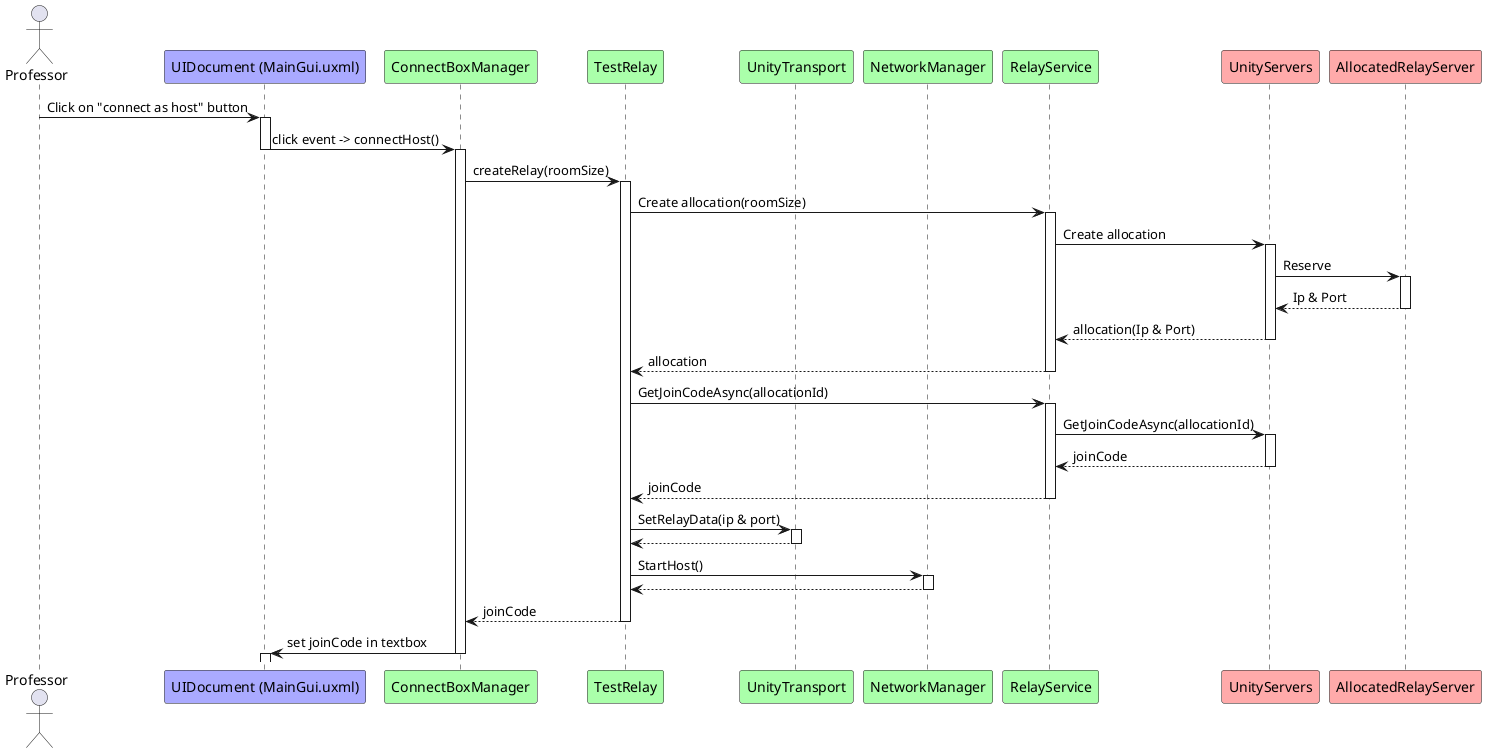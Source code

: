 @startuml
actor Professor
participant UIDocument as "UIDocument (MainGui.uxml)" #AAAAFF
participant ConnectBoxManager #AAFFAA
participant TestRelay #AAFFAA
participant UnityTransport #AAFFAA
participant NetworkManager #AAFFAA
participant RelayService #AAFFAA
participant UnityServers #FFAAAA
participant AllocatedRelayServer #FFAAAA

Professor -> UIDocument : Click on "connect as host" button
activate UIDocument
UIDocument -> ConnectBoxManager : click event -> connectHost()
deactivate UIDocument

activate ConnectBoxManager
ConnectBoxManager  -> TestRelay: createRelay(roomSize)
activate TestRelay
'Request to allocate a server for our room
TestRelay -> RelayService : Create allocation(roomSize)
activate RelayService
RelayService -> UnityServers : Create allocation
activate UnityServers
UnityServers -> AllocatedRelayServer : Reserve
activate AllocatedRelayServer
UnityServers <-- AllocatedRelayServer : Ip & Port
deactivate AllocatedRelayServer
RelayService <-- UnityServers : allocation(Ip & Port)
deactivate UnityServers
TestRelay <-- RelayService : allocation
deactivate RelayService

'Get it´s code
TestRelay -> RelayService : GetJoinCodeAsync(allocationId)
activate RelayService

RelayService -> UnityServers : GetJoinCodeAsync(allocationId)
activate UnityServers
RelayService <-- UnityServers : joinCode
deactivate UnityServers

TestRelay <-- RelayService : joinCode
deactivate RelayService

'Set the transport to use the IP and port allocated to our room
TestRelay -> UnityTransport : SetRelayData(ip & port)
activate UnityTransport
TestRelay <-- UnityTransport
deactivate UnityTransport
'Join the room
TestRelay -> NetworkManager : StartHost()
activate NetworkManager
TestRelay <-- NetworkManager
deactivate NetworkManager

ConnectBoxManager <-- TestRelay : joinCode
deactivate TestRelay

ConnectBoxManager -> UIDocument : set joinCode in textbox
deactivate ConnectBoxManager
activate UIDocument
deactivate UIDocument

@enduml